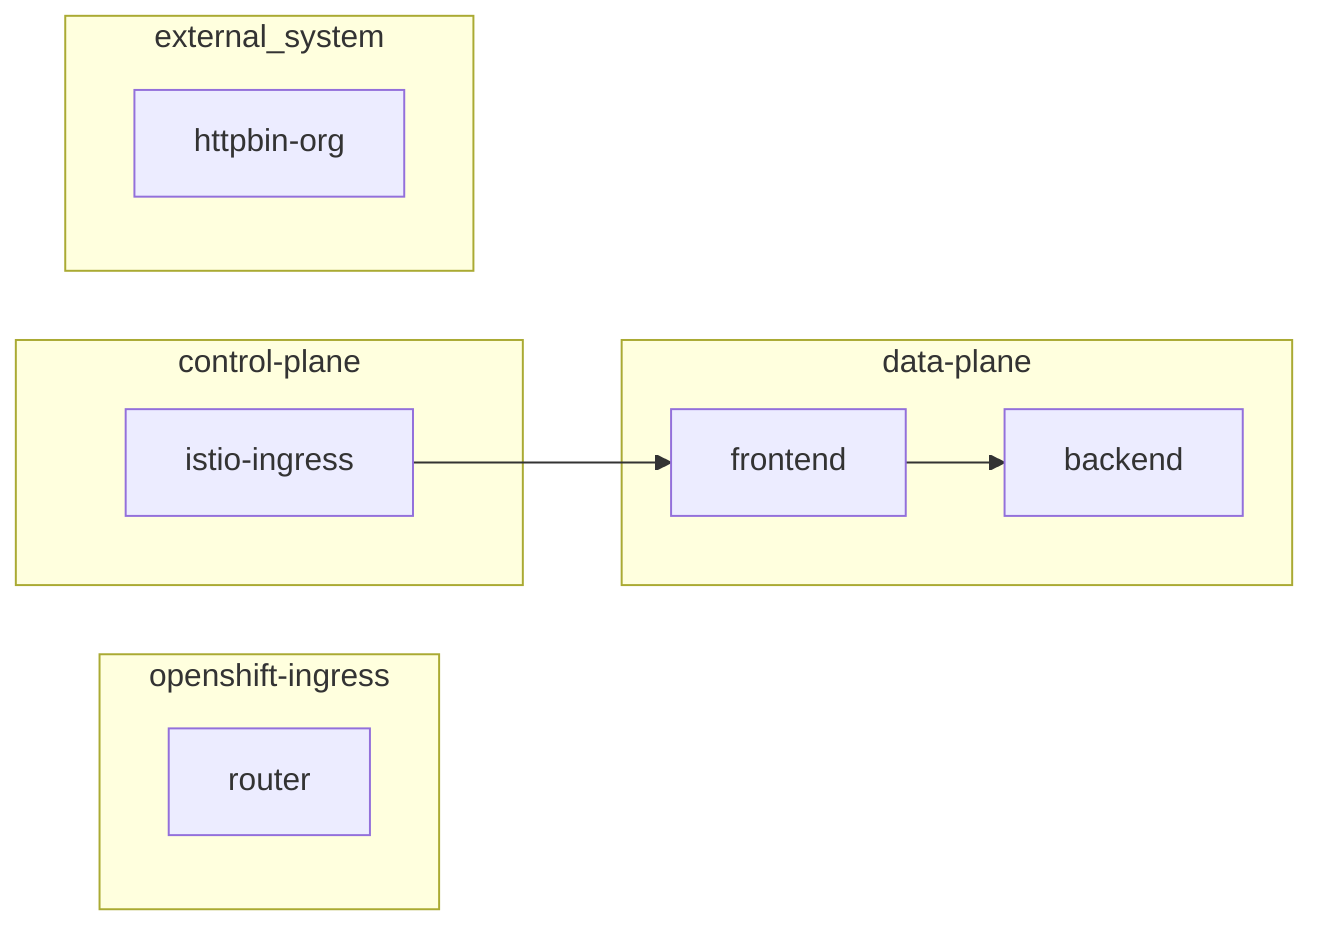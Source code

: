 graph LR;
    subgraph openshift-ingress;
    router;
    end;
    subgraph control-plane;
    istio-ingress;
    end;
    subgraph data-plane;
    istio-ingress-->frontend;
    frontend-->backend;
    end;
    subgraph external_system;
    httpbin-org;
    end;
